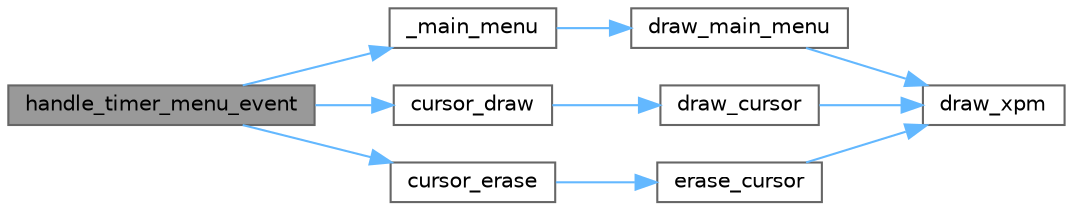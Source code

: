 digraph "handle_timer_menu_event"
{
 // LATEX_PDF_SIZE
  bgcolor="transparent";
  edge [fontname=Helvetica,fontsize=10,labelfontname=Helvetica,labelfontsize=10];
  node [fontname=Helvetica,fontsize=10,shape=box,height=0.2,width=0.4];
  rankdir="LR";
  Node1 [label="handle_timer_menu_event",height=0.2,width=0.4,color="gray40", fillcolor="grey60", style="filled", fontcolor="black",tooltip="This function handles timer events in the \"MAIN_MENU\" state."];
  Node1 -> Node2 [color="steelblue1",style="solid"];
  Node2 [label="_main_menu",height=0.2,width=0.4,color="grey40", fillcolor="white", style="filled",URL="$game__state_8c.html#a5a77ee52a28fda90e08f909a1eefcd53",tooltip="This function calls the specific draw function to draw the main menu."];
  Node2 -> Node3 [color="steelblue1",style="solid"];
  Node3 [label="draw_main_menu",height=0.2,width=0.4,color="grey40", fillcolor="white", style="filled",URL="$display_8c.html#a83361e027b6f0dd917305f1f82dedda3",tooltip="This function is responsible for drawing the main menu on the screen."];
  Node3 -> Node4 [color="steelblue1",style="solid"];
  Node4 [label="draw_xpm",height=0.2,width=0.4,color="grey40", fillcolor="white", style="filled",URL="$video_8c.html#af110146e2c41a581c0d543ed7eb61f37",tooltip="This function prints a xmp image to the display."];
  Node1 -> Node5 [color="steelblue1",style="solid"];
  Node5 [label="cursor_draw",height=0.2,width=0.4,color="grey40", fillcolor="white", style="filled",URL="$game__state_8c.html#a36951ff3bd81205b3d399c2735d38b59",tooltip="This function takes the current position of the cursor and draws it on the screen."];
  Node5 -> Node6 [color="steelblue1",style="solid"];
  Node6 [label="draw_cursor",height=0.2,width=0.4,color="grey40", fillcolor="white", style="filled",URL="$display_8c.html#a58b56a9af02d37c0b66d88674e579da3",tooltip="This function is responsible for drawing the cursor on the screen at the specified coordinates (x,..."];
  Node6 -> Node4 [color="steelblue1",style="solid"];
  Node1 -> Node7 [color="steelblue1",style="solid"];
  Node7 [label="cursor_erase",height=0.2,width=0.4,color="grey40", fillcolor="white", style="filled",URL="$game__state_8c.html#a3b714459f8030f49c71cfe0bab357a4e",tooltip="This function calls the specific erase function to remove the cursor."];
  Node7 -> Node8 [color="steelblue1",style="solid"];
  Node8 [label="erase_cursor",height=0.2,width=0.4,color="grey40", fillcolor="white", style="filled",URL="$display_8c.html#aa1156b1e9f5177ad9f3215f1f7a19280",tooltip="This function is responsible for erasing the cursor from the screen at the specified coordinates (x,..."];
  Node8 -> Node4 [color="steelblue1",style="solid"];
}
